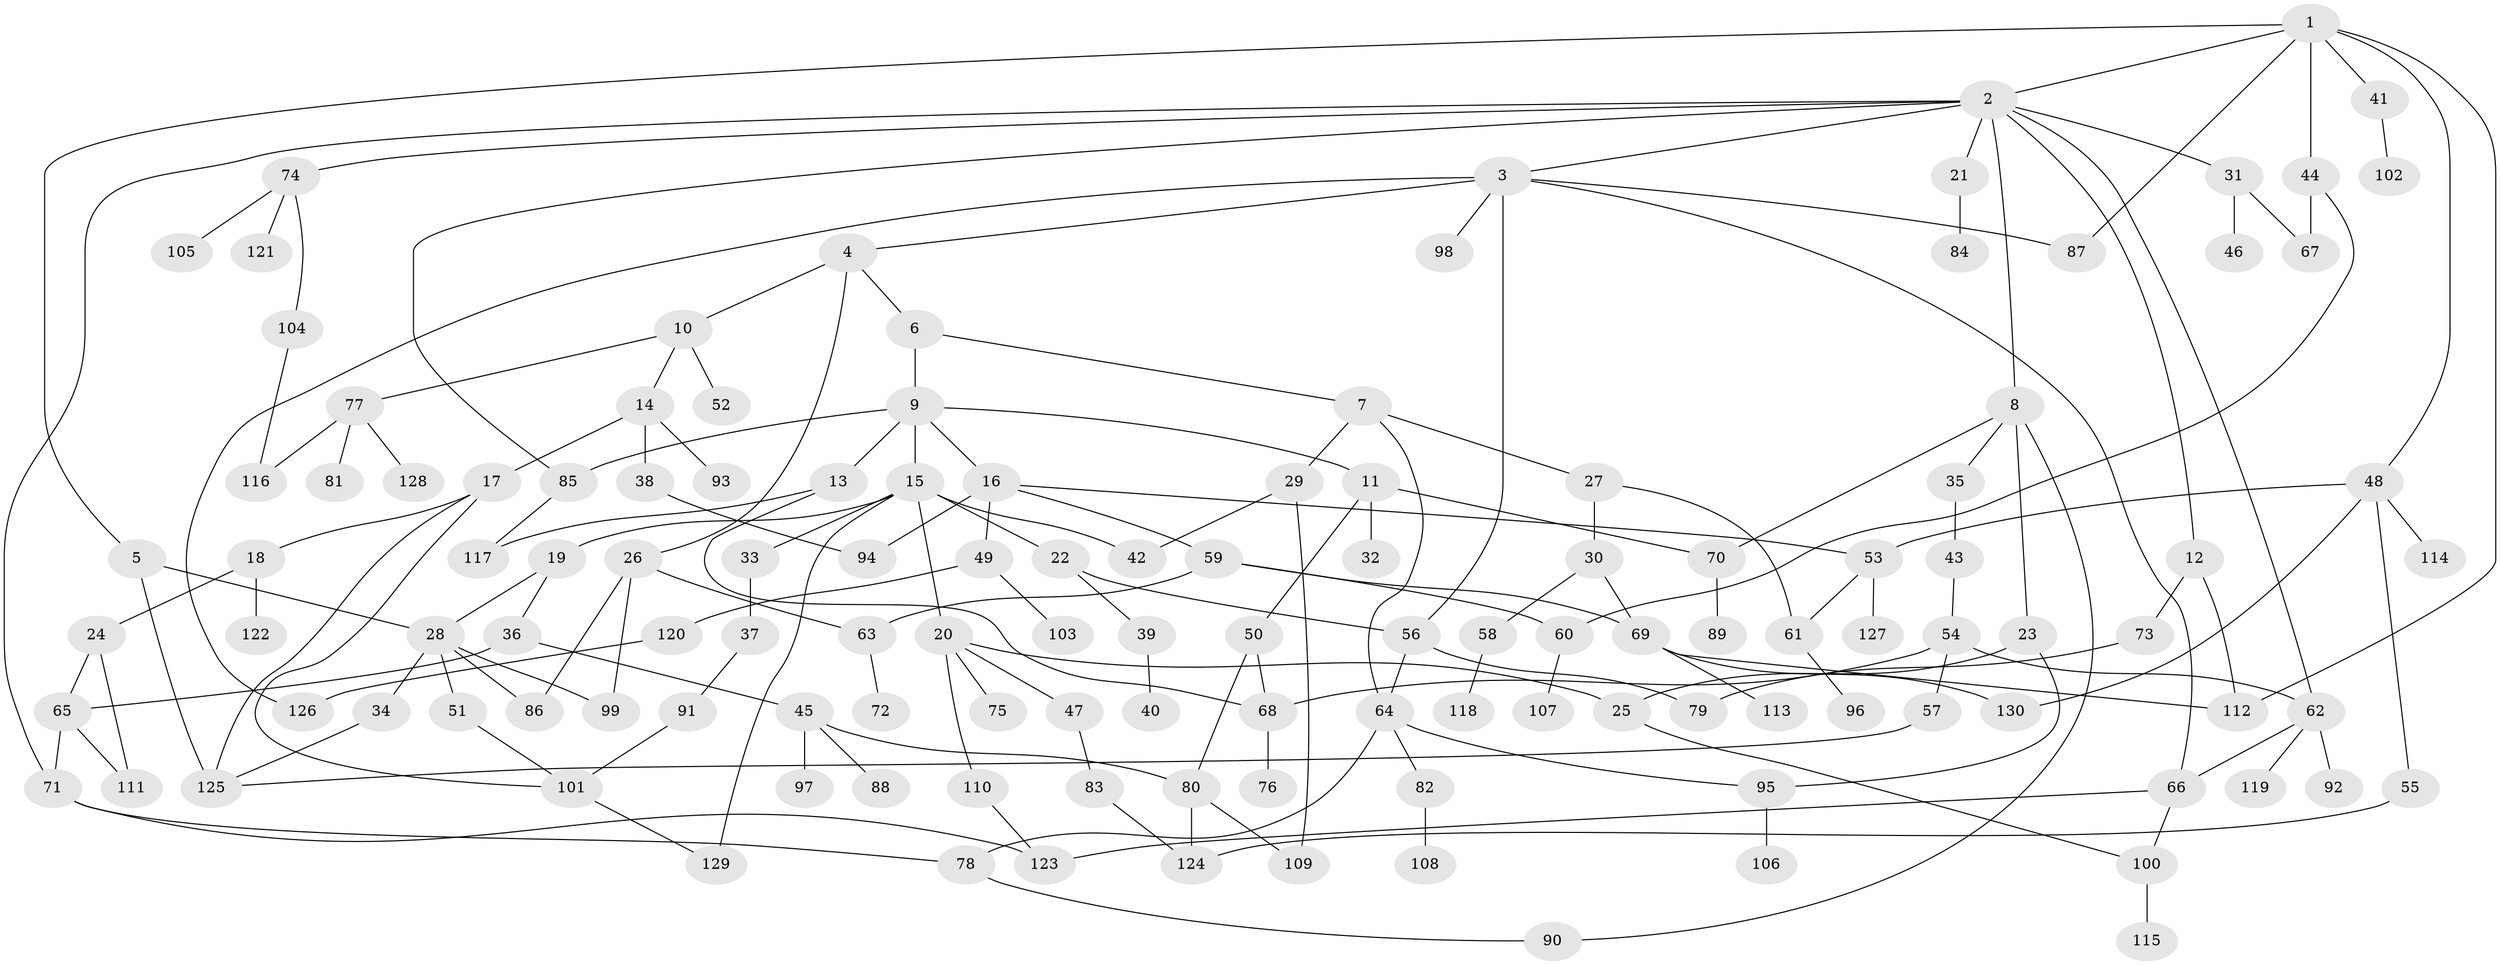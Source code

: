 // coarse degree distribution, {5: 0.08860759493670886, 4: 0.17721518987341772, 10: 0.012658227848101266, 3: 0.2911392405063291, 1: 0.1518987341772152, 2: 0.22784810126582278, 6: 0.02531645569620253, 7: 0.02531645569620253}
// Generated by graph-tools (version 1.1) at 2025/36/03/04/25 23:36:00]
// undirected, 130 vertices, 176 edges
graph export_dot {
  node [color=gray90,style=filled];
  1;
  2;
  3;
  4;
  5;
  6;
  7;
  8;
  9;
  10;
  11;
  12;
  13;
  14;
  15;
  16;
  17;
  18;
  19;
  20;
  21;
  22;
  23;
  24;
  25;
  26;
  27;
  28;
  29;
  30;
  31;
  32;
  33;
  34;
  35;
  36;
  37;
  38;
  39;
  40;
  41;
  42;
  43;
  44;
  45;
  46;
  47;
  48;
  49;
  50;
  51;
  52;
  53;
  54;
  55;
  56;
  57;
  58;
  59;
  60;
  61;
  62;
  63;
  64;
  65;
  66;
  67;
  68;
  69;
  70;
  71;
  72;
  73;
  74;
  75;
  76;
  77;
  78;
  79;
  80;
  81;
  82;
  83;
  84;
  85;
  86;
  87;
  88;
  89;
  90;
  91;
  92;
  93;
  94;
  95;
  96;
  97;
  98;
  99;
  100;
  101;
  102;
  103;
  104;
  105;
  106;
  107;
  108;
  109;
  110;
  111;
  112;
  113;
  114;
  115;
  116;
  117;
  118;
  119;
  120;
  121;
  122;
  123;
  124;
  125;
  126;
  127;
  128;
  129;
  130;
  1 -- 2;
  1 -- 5;
  1 -- 41;
  1 -- 44;
  1 -- 48;
  1 -- 112;
  1 -- 87;
  2 -- 3;
  2 -- 8;
  2 -- 12;
  2 -- 21;
  2 -- 31;
  2 -- 62;
  2 -- 71;
  2 -- 74;
  2 -- 85;
  3 -- 4;
  3 -- 66;
  3 -- 87;
  3 -- 98;
  3 -- 126;
  3 -- 56;
  4 -- 6;
  4 -- 10;
  4 -- 26;
  5 -- 28;
  5 -- 125;
  6 -- 7;
  6 -- 9;
  7 -- 27;
  7 -- 29;
  7 -- 64;
  8 -- 23;
  8 -- 35;
  8 -- 70;
  8 -- 90;
  9 -- 11;
  9 -- 13;
  9 -- 15;
  9 -- 16;
  9 -- 85;
  10 -- 14;
  10 -- 52;
  10 -- 77;
  11 -- 32;
  11 -- 50;
  11 -- 70;
  12 -- 73;
  12 -- 112;
  13 -- 117;
  13 -- 68;
  14 -- 17;
  14 -- 38;
  14 -- 93;
  15 -- 19;
  15 -- 20;
  15 -- 22;
  15 -- 33;
  15 -- 129;
  15 -- 42;
  16 -- 49;
  16 -- 59;
  16 -- 53;
  16 -- 94;
  17 -- 18;
  17 -- 125;
  17 -- 101;
  18 -- 24;
  18 -- 122;
  19 -- 36;
  19 -- 28;
  20 -- 25;
  20 -- 47;
  20 -- 75;
  20 -- 110;
  21 -- 84;
  22 -- 39;
  22 -- 56;
  23 -- 95;
  23 -- 25;
  24 -- 65;
  24 -- 111;
  25 -- 100;
  26 -- 86;
  26 -- 99;
  26 -- 63;
  27 -- 30;
  27 -- 61;
  28 -- 34;
  28 -- 51;
  28 -- 86;
  28 -- 99;
  29 -- 42;
  29 -- 109;
  30 -- 58;
  30 -- 69;
  31 -- 46;
  31 -- 67;
  33 -- 37;
  34 -- 125;
  35 -- 43;
  36 -- 45;
  36 -- 65;
  37 -- 91;
  38 -- 94;
  39 -- 40;
  41 -- 102;
  43 -- 54;
  44 -- 60;
  44 -- 67;
  45 -- 88;
  45 -- 97;
  45 -- 80;
  47 -- 83;
  48 -- 53;
  48 -- 55;
  48 -- 114;
  48 -- 130;
  49 -- 103;
  49 -- 120;
  50 -- 80;
  50 -- 68;
  51 -- 101;
  53 -- 127;
  53 -- 61;
  54 -- 57;
  54 -- 68;
  54 -- 62;
  55 -- 124;
  56 -- 79;
  56 -- 64;
  57 -- 125;
  58 -- 118;
  59 -- 63;
  59 -- 69;
  59 -- 60;
  60 -- 107;
  61 -- 96;
  62 -- 92;
  62 -- 119;
  62 -- 66;
  63 -- 72;
  64 -- 78;
  64 -- 82;
  64 -- 95;
  65 -- 111;
  65 -- 71;
  66 -- 100;
  66 -- 123;
  68 -- 76;
  69 -- 112;
  69 -- 113;
  69 -- 130;
  70 -- 89;
  71 -- 123;
  71 -- 78;
  73 -- 79;
  74 -- 104;
  74 -- 105;
  74 -- 121;
  77 -- 81;
  77 -- 128;
  77 -- 116;
  78 -- 90;
  80 -- 109;
  80 -- 124;
  82 -- 108;
  83 -- 124;
  85 -- 117;
  91 -- 101;
  95 -- 106;
  100 -- 115;
  101 -- 129;
  104 -- 116;
  110 -- 123;
  120 -- 126;
}
